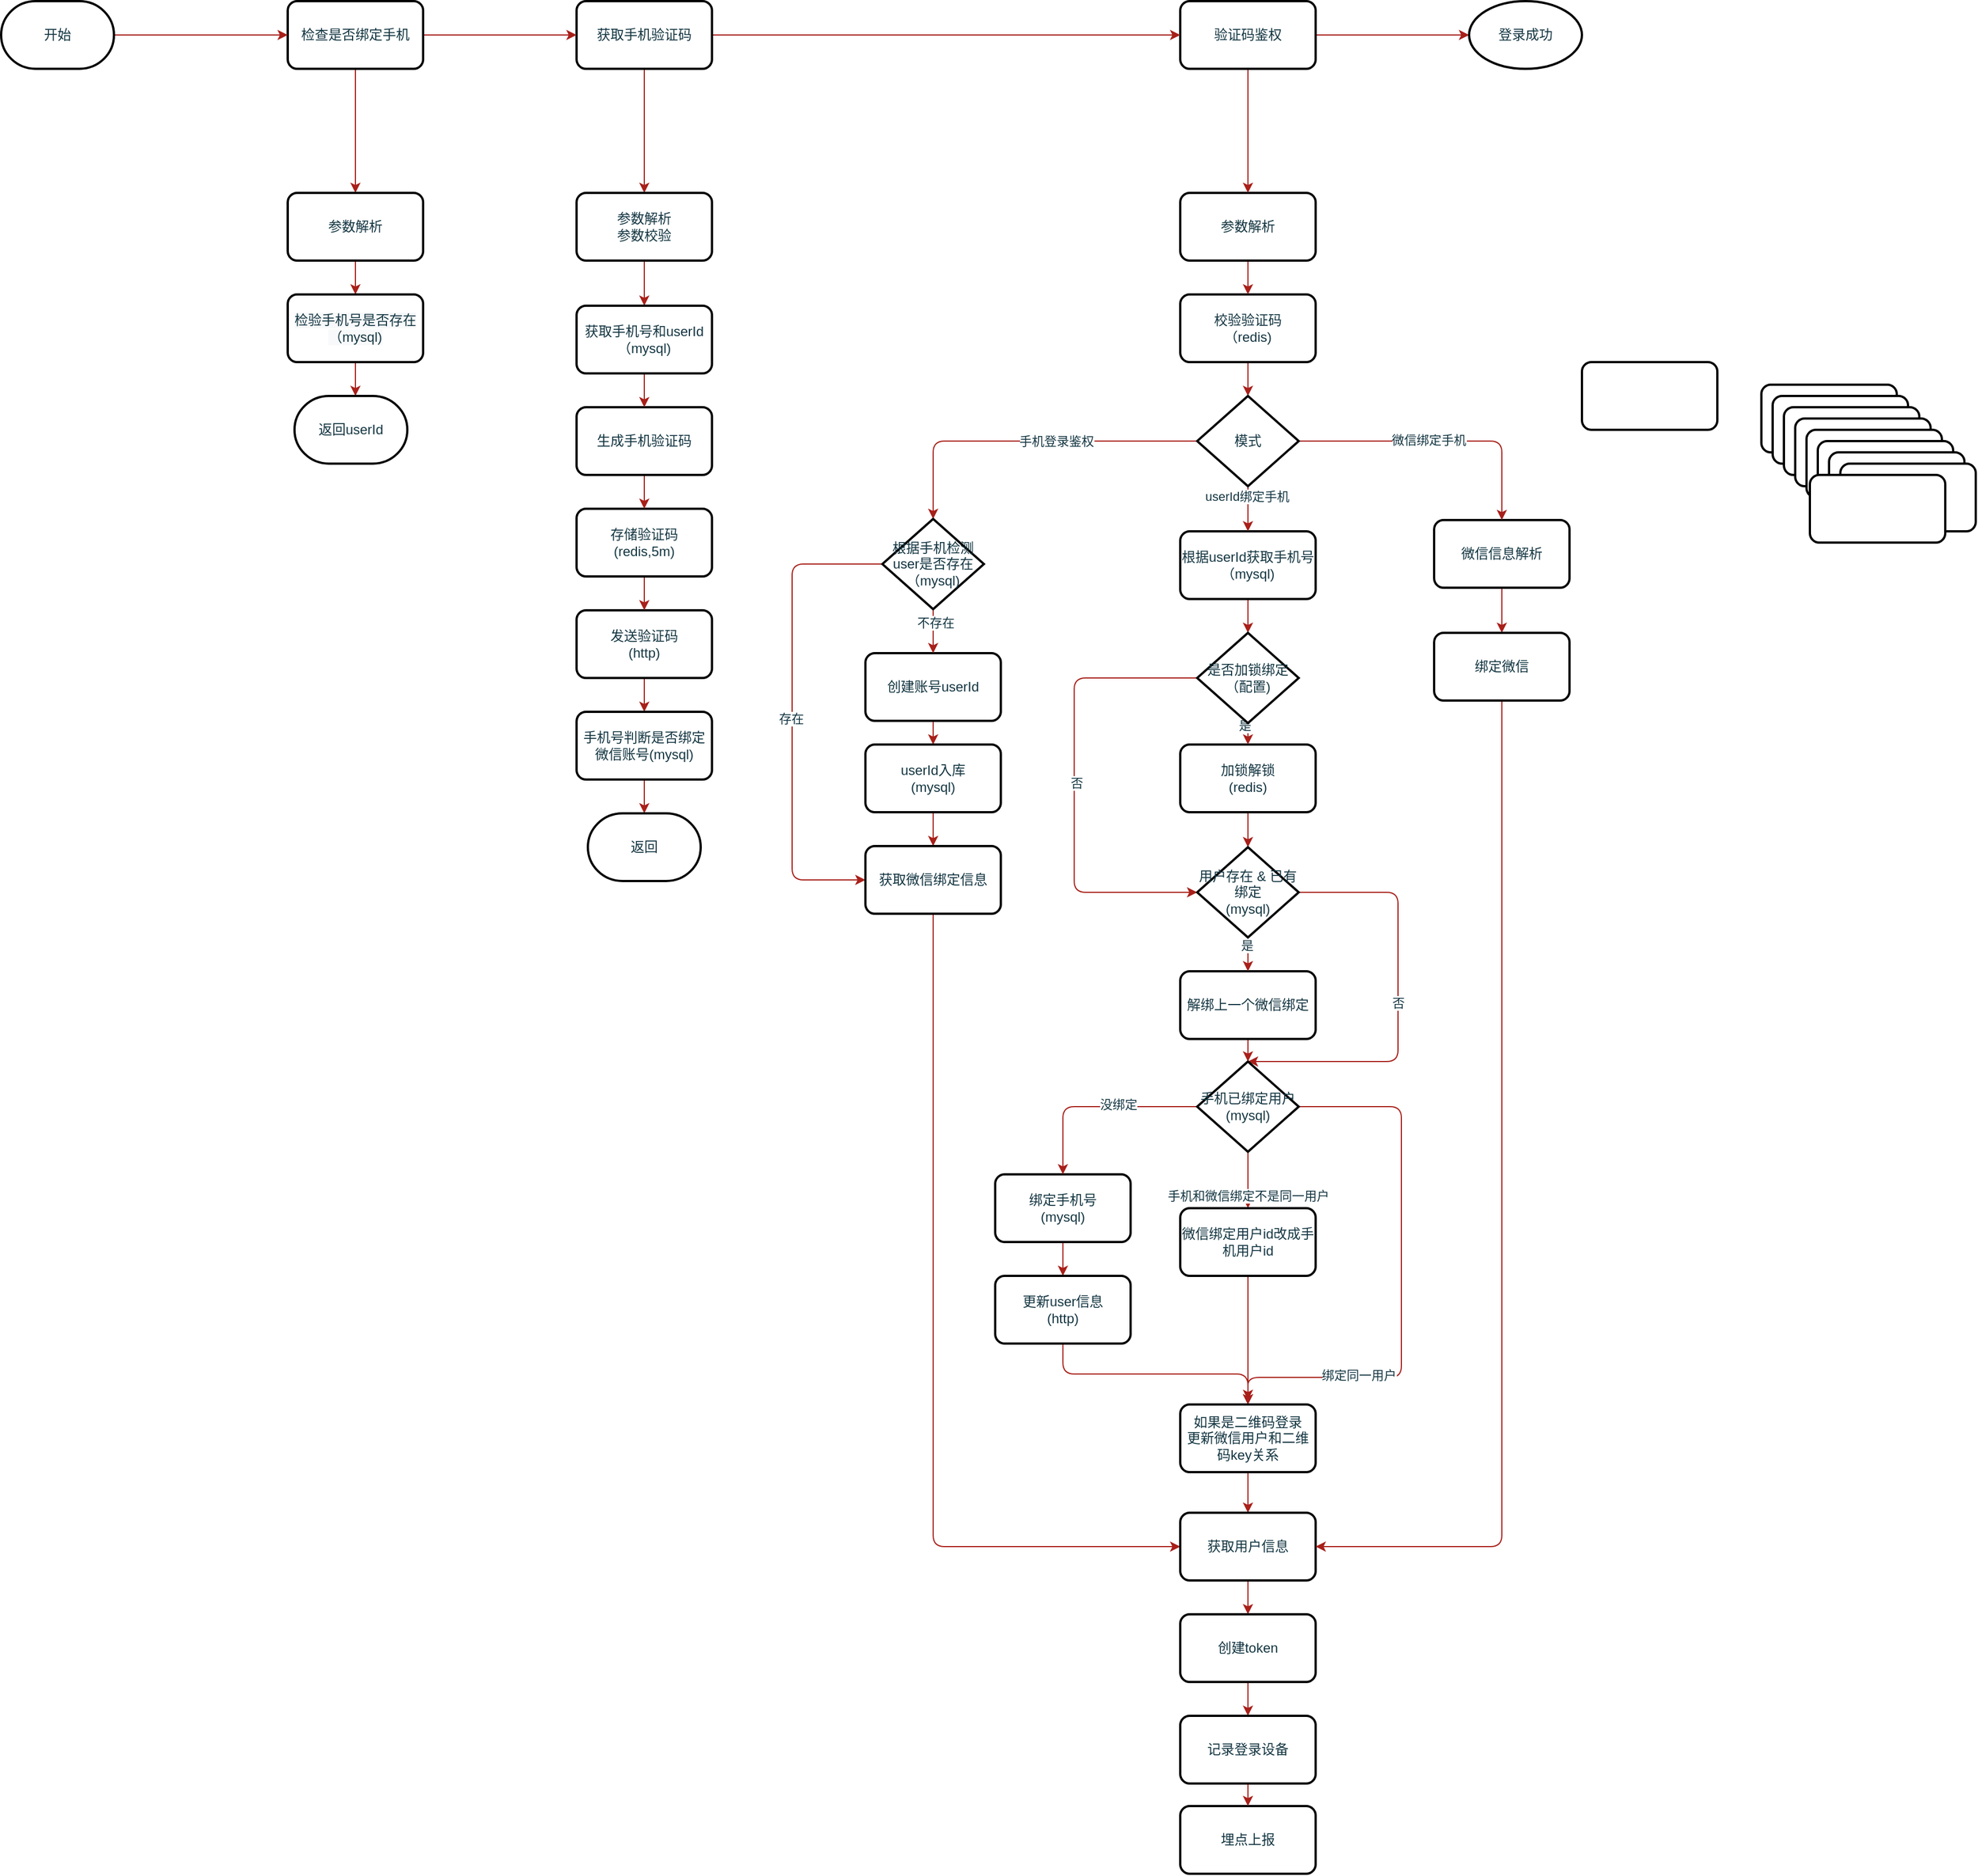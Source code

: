 <mxfile version="15.5.1" type="github">
  <diagram id="hTf-l8JFEeuLh_gnLOyl" name="第 1 页">
    <mxGraphModel dx="1026" dy="546" grid="1" gridSize="10" guides="1" tooltips="1" connect="1" arrows="1" fold="1" page="1" pageScale="1" pageWidth="827" pageHeight="1169" math="0" shadow="0">
      <root>
        <mxCell id="0" />
        <mxCell id="1" parent="0" />
        <mxCell id="yElT8xCbcD650BWO1DYu-2" value="" style="whiteSpace=wrap;html=1;rounded=1;fontColor=#143642;strokeWidth=2;fillColor=#FFFFFF;arcSize=14;sketch=0;" vertex="1" parent="1">
          <mxGeometry x="1501" y="780" width="120" height="60" as="geometry" />
        </mxCell>
        <mxCell id="yElT8xCbcD650BWO1DYu-112" value="" style="edgeStyle=orthogonalEdgeStyle;curved=0;rounded=1;sketch=0;orthogonalLoop=1;jettySize=auto;html=1;fontColor=#143642;strokeColor=#A8201A;fillColor=#FAE5C7;" edge="1" parent="1" source="yElT8xCbcD650BWO1DYu-5" target="yElT8xCbcD650BWO1DYu-111">
          <mxGeometry relative="1" as="geometry" />
        </mxCell>
        <mxCell id="yElT8xCbcD650BWO1DYu-5" value="创建账号userId" style="whiteSpace=wrap;html=1;rounded=1;fontColor=#143642;strokeWidth=2;fillColor=#FFFFFF;arcSize=14;sketch=0;" vertex="1" parent="1">
          <mxGeometry x="866" y="1038" width="120" height="60" as="geometry" />
        </mxCell>
        <mxCell id="yElT8xCbcD650BWO1DYu-72" value="" style="edgeStyle=orthogonalEdgeStyle;curved=0;rounded=1;sketch=0;orthogonalLoop=1;jettySize=auto;html=1;fontColor=#143642;strokeColor=#A8201A;fillColor=#FAE5C7;" edge="1" parent="1" source="yElT8xCbcD650BWO1DYu-6" target="yElT8xCbcD650BWO1DYu-67">
          <mxGeometry relative="1" as="geometry" />
        </mxCell>
        <mxCell id="yElT8xCbcD650BWO1DYu-6" value="加锁解锁&lt;br&gt;(redis)" style="whiteSpace=wrap;html=1;rounded=1;fontColor=#143642;strokeWidth=2;fillColor=#FFFFFF;arcSize=14;sketch=0;" vertex="1" parent="1">
          <mxGeometry x="1145" y="1119" width="120" height="60" as="geometry" />
        </mxCell>
        <mxCell id="yElT8xCbcD650BWO1DYu-133" value="" style="edgeStyle=orthogonalEdgeStyle;curved=0;rounded=1;sketch=0;orthogonalLoop=1;jettySize=auto;html=1;fontColor=#143642;strokeColor=#A8201A;fillColor=#FAE5C7;" edge="1" parent="1" source="yElT8xCbcD650BWO1DYu-7" target="yElT8xCbcD650BWO1DYu-132">
          <mxGeometry relative="1" as="geometry" />
        </mxCell>
        <mxCell id="yElT8xCbcD650BWO1DYu-7" value="&lt;span style=&quot;font-weight: normal&quot;&gt;微信信息解析&lt;/span&gt;" style="whiteSpace=wrap;html=1;rounded=1;fontColor=#143642;strokeWidth=2;fillColor=#FFFFFF;arcSize=14;sketch=0;fontStyle=1" vertex="1" parent="1">
          <mxGeometry x="1370" y="920" width="120" height="60" as="geometry" />
        </mxCell>
        <mxCell id="yElT8xCbcD650BWO1DYu-96" value="" style="edgeStyle=orthogonalEdgeStyle;curved=0;rounded=1;sketch=0;orthogonalLoop=1;jettySize=auto;html=1;fontColor=#143642;strokeColor=#A8201A;fillColor=#FAE5C7;" edge="1" parent="1" source="yElT8xCbcD650BWO1DYu-8" target="yElT8xCbcD650BWO1DYu-56">
          <mxGeometry relative="1" as="geometry" />
        </mxCell>
        <mxCell id="yElT8xCbcD650BWO1DYu-8" value="校验验证码&lt;br&gt;（redis)" style="whiteSpace=wrap;html=1;rounded=1;fontColor=#143642;strokeWidth=2;fillColor=#FFFFFF;arcSize=14;sketch=0;" vertex="1" parent="1">
          <mxGeometry x="1145" y="720" width="120" height="60" as="geometry" />
        </mxCell>
        <mxCell id="yElT8xCbcD650BWO1DYu-93" style="edgeStyle=orthogonalEdgeStyle;curved=0;rounded=1;sketch=0;orthogonalLoop=1;jettySize=auto;html=1;exitX=0.5;exitY=1;exitDx=0;exitDy=0;entryX=0.5;entryY=0;entryDx=0;entryDy=0;entryPerimeter=0;fontColor=#143642;strokeColor=#A8201A;fillColor=#FAE5C7;" edge="1" parent="1" source="yElT8xCbcD650BWO1DYu-9" target="yElT8xCbcD650BWO1DYu-65">
          <mxGeometry relative="1" as="geometry" />
        </mxCell>
        <mxCell id="yElT8xCbcD650BWO1DYu-9" value="根据userId获取手机号&lt;br&gt;（mysql)" style="whiteSpace=wrap;html=1;rounded=1;fontColor=#143642;strokeWidth=2;fillColor=#FFFFFF;arcSize=14;sketch=0;" vertex="1" parent="1">
          <mxGeometry x="1145" y="930" width="120" height="60" as="geometry" />
        </mxCell>
        <mxCell id="yElT8xCbcD650BWO1DYu-95" value="" style="edgeStyle=orthogonalEdgeStyle;curved=0;rounded=1;sketch=0;orthogonalLoop=1;jettySize=auto;html=1;fontColor=#143642;strokeColor=#A8201A;fillColor=#FAE5C7;" edge="1" parent="1" source="yElT8xCbcD650BWO1DYu-10" target="yElT8xCbcD650BWO1DYu-8">
          <mxGeometry relative="1" as="geometry" />
        </mxCell>
        <mxCell id="yElT8xCbcD650BWO1DYu-10" value="参数解析" style="whiteSpace=wrap;html=1;rounded=1;fontColor=#143642;strokeWidth=2;fillColor=#FFFFFF;arcSize=14;sketch=0;" vertex="1" parent="1">
          <mxGeometry x="1145" y="630" width="120" height="60" as="geometry" />
        </mxCell>
        <mxCell id="yElT8xCbcD650BWO1DYu-55" style="edgeStyle=orthogonalEdgeStyle;curved=0;rounded=1;sketch=0;orthogonalLoop=1;jettySize=auto;html=1;exitX=1;exitY=0.5;exitDx=0;exitDy=0;entryX=0;entryY=0.5;entryDx=0;entryDy=0;entryPerimeter=0;fontColor=#143642;strokeColor=#A8201A;fillColor=#FAE5C7;" edge="1" parent="1" source="yElT8xCbcD650BWO1DYu-11" target="yElT8xCbcD650BWO1DYu-54">
          <mxGeometry relative="1" as="geometry" />
        </mxCell>
        <mxCell id="yElT8xCbcD650BWO1DYu-94" value="" style="edgeStyle=orthogonalEdgeStyle;curved=0;rounded=1;sketch=0;orthogonalLoop=1;jettySize=auto;html=1;fontColor=#143642;strokeColor=#A8201A;fillColor=#FAE5C7;" edge="1" parent="1" source="yElT8xCbcD650BWO1DYu-11" target="yElT8xCbcD650BWO1DYu-10">
          <mxGeometry relative="1" as="geometry" />
        </mxCell>
        <mxCell id="yElT8xCbcD650BWO1DYu-11" value="验证码鉴权" style="whiteSpace=wrap;html=1;rounded=1;fontColor=#143642;strokeWidth=2;fillColor=#FFFFFF;arcSize=14;sketch=0;" vertex="1" parent="1">
          <mxGeometry x="1145" y="460" width="120" height="60" as="geometry" />
        </mxCell>
        <mxCell id="yElT8xCbcD650BWO1DYu-38" value="" style="edgeStyle=orthogonalEdgeStyle;curved=0;rounded=1;sketch=0;orthogonalLoop=1;jettySize=auto;html=1;fontColor=#143642;strokeColor=#A8201A;fillColor=#FAE5C7;" edge="1" parent="1" source="yElT8xCbcD650BWO1DYu-12" target="yElT8xCbcD650BWO1DYu-29">
          <mxGeometry relative="1" as="geometry" />
        </mxCell>
        <mxCell id="yElT8xCbcD650BWO1DYu-53" style="edgeStyle=orthogonalEdgeStyle;curved=0;rounded=1;sketch=0;orthogonalLoop=1;jettySize=auto;html=1;exitX=1;exitY=0.5;exitDx=0;exitDy=0;entryX=0;entryY=0.5;entryDx=0;entryDy=0;fontColor=#143642;strokeColor=#A8201A;fillColor=#FAE5C7;" edge="1" parent="1" source="yElT8xCbcD650BWO1DYu-12" target="yElT8xCbcD650BWO1DYu-11">
          <mxGeometry relative="1" as="geometry" />
        </mxCell>
        <mxCell id="yElT8xCbcD650BWO1DYu-12" value="获取手机验证码" style="whiteSpace=wrap;html=1;rounded=1;fontColor=#143642;strokeWidth=2;fillColor=#FFFFFF;arcSize=14;sketch=0;" vertex="1" parent="1">
          <mxGeometry x="610" y="460" width="120" height="60" as="geometry" />
        </mxCell>
        <mxCell id="yElT8xCbcD650BWO1DYu-46" value="" style="edgeStyle=orthogonalEdgeStyle;curved=0;rounded=1;sketch=0;orthogonalLoop=1;jettySize=auto;html=1;fontColor=#143642;strokeColor=#A8201A;fillColor=#FAE5C7;" edge="1" parent="1" source="yElT8xCbcD650BWO1DYu-13" target="yElT8xCbcD650BWO1DYu-26">
          <mxGeometry relative="1" as="geometry" />
        </mxCell>
        <mxCell id="yElT8xCbcD650BWO1DYu-52" style="edgeStyle=orthogonalEdgeStyle;curved=0;rounded=1;sketch=0;orthogonalLoop=1;jettySize=auto;html=1;exitX=1;exitY=0.5;exitDx=0;exitDy=0;entryX=0;entryY=0.5;entryDx=0;entryDy=0;fontColor=#143642;strokeColor=#A8201A;fillColor=#FAE5C7;" edge="1" parent="1" source="yElT8xCbcD650BWO1DYu-13" target="yElT8xCbcD650BWO1DYu-12">
          <mxGeometry relative="1" as="geometry" />
        </mxCell>
        <mxCell id="yElT8xCbcD650BWO1DYu-13" value="检查是否绑定手机" style="whiteSpace=wrap;html=1;rounded=1;fontColor=#143642;strokeWidth=2;fillColor=#FFFFFF;arcSize=14;sketch=0;" vertex="1" parent="1">
          <mxGeometry x="354" y="460" width="120" height="60" as="geometry" />
        </mxCell>
        <mxCell id="yElT8xCbcD650BWO1DYu-14" value="" style="whiteSpace=wrap;html=1;rounded=1;fontColor=#143642;strokeWidth=2;fillColor=#FFFFFF;arcSize=14;sketch=0;" vertex="1" parent="1">
          <mxGeometry x="1660" y="800" width="120" height="60" as="geometry" />
        </mxCell>
        <mxCell id="yElT8xCbcD650BWO1DYu-15" value="" style="whiteSpace=wrap;html=1;rounded=1;fontColor=#143642;strokeWidth=2;fillColor=#FFFFFF;arcSize=14;sketch=0;" vertex="1" parent="1">
          <mxGeometry x="1670" y="810" width="120" height="60" as="geometry" />
        </mxCell>
        <mxCell id="yElT8xCbcD650BWO1DYu-16" value="" style="whiteSpace=wrap;html=1;rounded=1;fontColor=#143642;strokeWidth=2;fillColor=#FFFFFF;arcSize=14;sketch=0;" vertex="1" parent="1">
          <mxGeometry x="1680" y="820" width="120" height="60" as="geometry" />
        </mxCell>
        <mxCell id="yElT8xCbcD650BWO1DYu-17" value="" style="whiteSpace=wrap;html=1;rounded=1;fontColor=#143642;strokeWidth=2;fillColor=#FFFFFF;arcSize=14;sketch=0;" vertex="1" parent="1">
          <mxGeometry x="1690" y="830" width="120" height="60" as="geometry" />
        </mxCell>
        <mxCell id="yElT8xCbcD650BWO1DYu-18" value="" style="whiteSpace=wrap;html=1;rounded=1;fontColor=#143642;strokeWidth=2;fillColor=#FFFFFF;arcSize=14;sketch=0;" vertex="1" parent="1">
          <mxGeometry x="1700" y="840" width="120" height="60" as="geometry" />
        </mxCell>
        <mxCell id="yElT8xCbcD650BWO1DYu-19" value="" style="whiteSpace=wrap;html=1;rounded=1;fontColor=#143642;strokeWidth=2;fillColor=#FFFFFF;arcSize=14;sketch=0;" vertex="1" parent="1">
          <mxGeometry x="1710" y="850" width="120" height="60" as="geometry" />
        </mxCell>
        <mxCell id="yElT8xCbcD650BWO1DYu-20" value="" style="whiteSpace=wrap;html=1;rounded=1;fontColor=#143642;strokeWidth=2;fillColor=#FFFFFF;arcSize=14;sketch=0;" vertex="1" parent="1">
          <mxGeometry x="1720" y="860" width="120" height="60" as="geometry" />
        </mxCell>
        <mxCell id="yElT8xCbcD650BWO1DYu-21" value="" style="whiteSpace=wrap;html=1;rounded=1;fontColor=#143642;strokeWidth=2;fillColor=#FFFFFF;arcSize=14;sketch=0;" vertex="1" parent="1">
          <mxGeometry x="1730" y="870" width="120" height="60" as="geometry" />
        </mxCell>
        <mxCell id="yElT8xCbcD650BWO1DYu-22" value="" style="whiteSpace=wrap;html=1;rounded=1;fontColor=#143642;strokeWidth=2;fillColor=#FFFFFF;arcSize=14;sketch=0;" vertex="1" parent="1">
          <mxGeometry x="1703" y="880" width="120" height="60" as="geometry" />
        </mxCell>
        <mxCell id="yElT8xCbcD650BWO1DYu-25" value="" style="edgeStyle=orthogonalEdgeStyle;curved=0;rounded=1;sketch=0;orthogonalLoop=1;jettySize=auto;html=1;fontColor=#143642;strokeColor=#A8201A;fillColor=#FAE5C7;entryX=0;entryY=0.5;entryDx=0;entryDy=0;" edge="1" parent="1" source="yElT8xCbcD650BWO1DYu-23" target="yElT8xCbcD650BWO1DYu-13">
          <mxGeometry relative="1" as="geometry">
            <mxPoint x="270" y="490" as="targetPoint" />
          </mxGeometry>
        </mxCell>
        <mxCell id="yElT8xCbcD650BWO1DYu-23" value="开始" style="strokeWidth=2;html=1;shape=mxgraph.flowchart.terminator;whiteSpace=wrap;rounded=0;labelBackgroundColor=none;sketch=0;fontColor=#143642;fillColor=#FFFFFF;" vertex="1" parent="1">
          <mxGeometry x="100" y="460" width="100" height="60" as="geometry" />
        </mxCell>
        <mxCell id="yElT8xCbcD650BWO1DYu-49" value="" style="edgeStyle=orthogonalEdgeStyle;curved=0;rounded=1;sketch=0;orthogonalLoop=1;jettySize=auto;html=1;fontColor=#143642;strokeColor=#A8201A;fillColor=#FAE5C7;entryX=0.5;entryY=0;entryDx=0;entryDy=0;" edge="1" parent="1" source="yElT8xCbcD650BWO1DYu-26" target="yElT8xCbcD650BWO1DYu-28">
          <mxGeometry relative="1" as="geometry" />
        </mxCell>
        <mxCell id="yElT8xCbcD650BWO1DYu-26" value="参数解析" style="whiteSpace=wrap;html=1;rounded=1;fontColor=#143642;strokeWidth=2;fillColor=#FFFFFF;arcSize=14;sketch=0;" vertex="1" parent="1">
          <mxGeometry x="354" y="630" width="120" height="60" as="geometry" />
        </mxCell>
        <mxCell id="yElT8xCbcD650BWO1DYu-50" value="" style="edgeStyle=orthogonalEdgeStyle;curved=0;rounded=1;sketch=0;orthogonalLoop=1;jettySize=auto;html=1;fontColor=#143642;strokeColor=#A8201A;fillColor=#FAE5C7;" edge="1" parent="1" source="yElT8xCbcD650BWO1DYu-28">
          <mxGeometry relative="1" as="geometry">
            <mxPoint x="414" y="810" as="targetPoint" />
          </mxGeometry>
        </mxCell>
        <mxCell id="yElT8xCbcD650BWO1DYu-28" value="&lt;span style=&quot;color: rgb(20 , 54 , 66) ; font-family: &amp;#34;helvetica&amp;#34; ; font-size: 12px ; font-style: normal ; font-weight: 400 ; letter-spacing: normal ; text-align: center ; text-indent: 0px ; text-transform: none ; word-spacing: 0px ; background-color: rgb(248 , 249 , 250) ; display: inline ; float: none&quot;&gt;检验手机号是否存在&lt;/span&gt;&lt;br style=&quot;color: rgb(20 , 54 , 66) ; font-family: &amp;#34;helvetica&amp;#34; ; font-size: 12px ; font-style: normal ; font-weight: 400 ; letter-spacing: normal ; text-align: center ; text-indent: 0px ; text-transform: none ; word-spacing: 0px ; background-color: rgb(248 , 249 , 250)&quot;&gt;&lt;span style=&quot;color: rgb(20 , 54 , 66) ; font-family: &amp;#34;helvetica&amp;#34; ; font-size: 12px ; font-style: normal ; font-weight: 400 ; letter-spacing: normal ; text-align: center ; text-indent: 0px ; text-transform: none ; word-spacing: 0px ; background-color: rgb(248 , 249 , 250) ; display: inline ; float: none&quot;&gt;（mysql)&lt;/span&gt;" style="whiteSpace=wrap;html=1;rounded=1;fontColor=#143642;strokeWidth=2;fillColor=#FFFFFF;arcSize=14;sketch=0;" vertex="1" parent="1">
          <mxGeometry x="354" y="720" width="120" height="60" as="geometry" />
        </mxCell>
        <mxCell id="yElT8xCbcD650BWO1DYu-39" value="" style="edgeStyle=orthogonalEdgeStyle;curved=0;rounded=1;sketch=0;orthogonalLoop=1;jettySize=auto;html=1;fontColor=#143642;strokeColor=#A8201A;fillColor=#FAE5C7;" edge="1" parent="1" source="yElT8xCbcD650BWO1DYu-29" target="yElT8xCbcD650BWO1DYu-35">
          <mxGeometry relative="1" as="geometry" />
        </mxCell>
        <mxCell id="yElT8xCbcD650BWO1DYu-29" value="参数解析&lt;br&gt;参数校验" style="whiteSpace=wrap;html=1;rounded=1;fontColor=#143642;strokeWidth=2;fillColor=#FFFFFF;arcSize=14;sketch=0;" vertex="1" parent="1">
          <mxGeometry x="610" y="630" width="120" height="60" as="geometry" />
        </mxCell>
        <mxCell id="yElT8xCbcD650BWO1DYu-44" value="" style="edgeStyle=orthogonalEdgeStyle;curved=0;rounded=1;sketch=0;orthogonalLoop=1;jettySize=auto;html=1;fontColor=#143642;strokeColor=#A8201A;fillColor=#FAE5C7;" edge="1" parent="1" source="yElT8xCbcD650BWO1DYu-32" target="yElT8xCbcD650BWO1DYu-36">
          <mxGeometry relative="1" as="geometry" />
        </mxCell>
        <mxCell id="yElT8xCbcD650BWO1DYu-32" value="发送验证码&lt;br&gt;(http)" style="whiteSpace=wrap;html=1;rounded=1;fontColor=#143642;strokeWidth=2;fillColor=#FFFFFF;arcSize=14;sketch=0;" vertex="1" parent="1">
          <mxGeometry x="610" y="1000" width="120" height="60" as="geometry" />
        </mxCell>
        <mxCell id="yElT8xCbcD650BWO1DYu-43" value="" style="edgeStyle=orthogonalEdgeStyle;curved=0;rounded=1;sketch=0;orthogonalLoop=1;jettySize=auto;html=1;fontColor=#143642;strokeColor=#A8201A;fillColor=#FAE5C7;" edge="1" parent="1" source="yElT8xCbcD650BWO1DYu-33" target="yElT8xCbcD650BWO1DYu-32">
          <mxGeometry relative="1" as="geometry" />
        </mxCell>
        <mxCell id="yElT8xCbcD650BWO1DYu-33" value="存储验证码&lt;br&gt;(redis,5m)" style="whiteSpace=wrap;html=1;rounded=1;fontColor=#143642;strokeWidth=2;fillColor=#FFFFFF;arcSize=14;sketch=0;" vertex="1" parent="1">
          <mxGeometry x="610" y="910" width="120" height="60" as="geometry" />
        </mxCell>
        <mxCell id="yElT8xCbcD650BWO1DYu-42" value="" style="edgeStyle=orthogonalEdgeStyle;curved=0;rounded=1;sketch=0;orthogonalLoop=1;jettySize=auto;html=1;fontColor=#143642;strokeColor=#A8201A;fillColor=#FAE5C7;" edge="1" parent="1" source="yElT8xCbcD650BWO1DYu-34" target="yElT8xCbcD650BWO1DYu-33">
          <mxGeometry relative="1" as="geometry" />
        </mxCell>
        <mxCell id="yElT8xCbcD650BWO1DYu-34" value="生成手机验证码" style="whiteSpace=wrap;html=1;rounded=1;fontColor=#143642;strokeWidth=2;fillColor=#FFFFFF;arcSize=14;sketch=0;" vertex="1" parent="1">
          <mxGeometry x="610" y="820" width="120" height="60" as="geometry" />
        </mxCell>
        <mxCell id="yElT8xCbcD650BWO1DYu-40" value="" style="edgeStyle=orthogonalEdgeStyle;curved=0;rounded=1;sketch=0;orthogonalLoop=1;jettySize=auto;html=1;fontColor=#143642;strokeColor=#A8201A;fillColor=#FAE5C7;" edge="1" parent="1" source="yElT8xCbcD650BWO1DYu-35" target="yElT8xCbcD650BWO1DYu-34">
          <mxGeometry relative="1" as="geometry" />
        </mxCell>
        <mxCell id="yElT8xCbcD650BWO1DYu-35" value="获取手机号和userId&lt;br&gt;（mysql)" style="whiteSpace=wrap;html=1;rounded=1;fontColor=#143642;strokeWidth=2;fillColor=#FFFFFF;arcSize=14;sketch=0;" vertex="1" parent="1">
          <mxGeometry x="610" y="730" width="120" height="60" as="geometry" />
        </mxCell>
        <mxCell id="yElT8xCbcD650BWO1DYu-45" value="" style="edgeStyle=orthogonalEdgeStyle;curved=0;rounded=1;sketch=0;orthogonalLoop=1;jettySize=auto;html=1;fontColor=#143642;strokeColor=#A8201A;fillColor=#FAE5C7;" edge="1" parent="1" source="yElT8xCbcD650BWO1DYu-36" target="yElT8xCbcD650BWO1DYu-37">
          <mxGeometry relative="1" as="geometry" />
        </mxCell>
        <mxCell id="yElT8xCbcD650BWO1DYu-36" value="手机号判断是否绑定微信账号(mysql)" style="whiteSpace=wrap;html=1;rounded=1;fontColor=#143642;strokeWidth=2;fillColor=#FFFFFF;arcSize=14;sketch=0;" vertex="1" parent="1">
          <mxGeometry x="610" y="1090" width="120" height="60" as="geometry" />
        </mxCell>
        <mxCell id="yElT8xCbcD650BWO1DYu-37" value="返回" style="strokeWidth=2;html=1;shape=mxgraph.flowchart.terminator;whiteSpace=wrap;rounded=0;labelBackgroundColor=none;sketch=0;fontColor=#143642;fillColor=#FFFFFF;" vertex="1" parent="1">
          <mxGeometry x="620" y="1180" width="100" height="60" as="geometry" />
        </mxCell>
        <mxCell id="yElT8xCbcD650BWO1DYu-51" value="返回userId" style="strokeWidth=2;html=1;shape=mxgraph.flowchart.terminator;whiteSpace=wrap;rounded=0;labelBackgroundColor=none;sketch=0;fontColor=#143642;fillColor=#FFFFFF;" vertex="1" parent="1">
          <mxGeometry x="360" y="810" width="100" height="60" as="geometry" />
        </mxCell>
        <mxCell id="yElT8xCbcD650BWO1DYu-54" value="登录成功" style="strokeWidth=2;html=1;shape=mxgraph.flowchart.start_1;whiteSpace=wrap;rounded=0;labelBackgroundColor=none;sketch=0;fontColor=#143642;fillColor=#FFFFFF;" vertex="1" parent="1">
          <mxGeometry x="1401" y="460" width="100" height="60" as="geometry" />
        </mxCell>
        <mxCell id="yElT8xCbcD650BWO1DYu-61" style="edgeStyle=orthogonalEdgeStyle;curved=0;rounded=1;sketch=0;orthogonalLoop=1;jettySize=auto;html=1;exitX=1;exitY=0.5;exitDx=0;exitDy=0;exitPerimeter=0;fontColor=#143642;strokeColor=#A8201A;fillColor=#FAE5C7;" edge="1" parent="1" source="yElT8xCbcD650BWO1DYu-56" target="yElT8xCbcD650BWO1DYu-7">
          <mxGeometry relative="1" as="geometry" />
        </mxCell>
        <mxCell id="yElT8xCbcD650BWO1DYu-62" value="微信绑定手机" style="edgeLabel;html=1;align=center;verticalAlign=middle;resizable=0;points=[];fontColor=#143642;" vertex="1" connectable="0" parent="yElT8xCbcD650BWO1DYu-61">
          <mxGeometry x="-0.086" y="1" relative="1" as="geometry">
            <mxPoint as="offset" />
          </mxGeometry>
        </mxCell>
        <mxCell id="yElT8xCbcD650BWO1DYu-118" value="" style="edgeStyle=orthogonalEdgeStyle;curved=0;rounded=1;sketch=0;orthogonalLoop=1;jettySize=auto;html=1;fontColor=#143642;strokeColor=#A8201A;fillColor=#FAE5C7;" edge="1" parent="1" source="yElT8xCbcD650BWO1DYu-56" target="yElT8xCbcD650BWO1DYu-9">
          <mxGeometry relative="1" as="geometry" />
        </mxCell>
        <mxCell id="yElT8xCbcD650BWO1DYu-119" value="userId绑定手机" style="edgeLabel;html=1;align=center;verticalAlign=middle;resizable=0;points=[];fontColor=#143642;" vertex="1" connectable="0" parent="yElT8xCbcD650BWO1DYu-118">
          <mxGeometry x="-0.556" y="-1" relative="1" as="geometry">
            <mxPoint as="offset" />
          </mxGeometry>
        </mxCell>
        <mxCell id="yElT8xCbcD650BWO1DYu-120" style="edgeStyle=orthogonalEdgeStyle;curved=0;rounded=1;sketch=0;orthogonalLoop=1;jettySize=auto;html=1;exitX=0;exitY=0.5;exitDx=0;exitDy=0;exitPerimeter=0;fontColor=#143642;strokeColor=#A8201A;fillColor=#FAE5C7;" edge="1" parent="1" source="yElT8xCbcD650BWO1DYu-56" target="yElT8xCbcD650BWO1DYu-105">
          <mxGeometry relative="1" as="geometry" />
        </mxCell>
        <mxCell id="yElT8xCbcD650BWO1DYu-121" value="手机登录鉴权" style="edgeLabel;html=1;align=center;verticalAlign=middle;resizable=0;points=[];fontColor=#143642;" vertex="1" connectable="0" parent="yElT8xCbcD650BWO1DYu-120">
          <mxGeometry x="-0.175" relative="1" as="geometry">
            <mxPoint as="offset" />
          </mxGeometry>
        </mxCell>
        <mxCell id="yElT8xCbcD650BWO1DYu-56" value="模式" style="strokeWidth=2;html=1;shape=mxgraph.flowchart.decision;whiteSpace=wrap;rounded=0;labelBackgroundColor=none;sketch=0;fontColor=#143642;fillColor=#FFFFFF;" vertex="1" parent="1">
          <mxGeometry x="1160" y="810" width="90" height="80" as="geometry" />
        </mxCell>
        <mxCell id="yElT8xCbcD650BWO1DYu-68" style="edgeStyle=orthogonalEdgeStyle;curved=0;rounded=1;sketch=0;orthogonalLoop=1;jettySize=auto;html=1;exitX=0.5;exitY=1;exitDx=0;exitDy=0;exitPerimeter=0;entryX=0.5;entryY=0;entryDx=0;entryDy=0;fontColor=#143642;strokeColor=#A8201A;fillColor=#FAE5C7;" edge="1" parent="1" source="yElT8xCbcD650BWO1DYu-65" target="yElT8xCbcD650BWO1DYu-6">
          <mxGeometry relative="1" as="geometry" />
        </mxCell>
        <mxCell id="yElT8xCbcD650BWO1DYu-70" value="是" style="edgeLabel;html=1;align=center;verticalAlign=middle;resizable=0;points=[];fontColor=#143642;" vertex="1" connectable="0" parent="yElT8xCbcD650BWO1DYu-68">
          <mxGeometry x="-0.789" y="-3" relative="1" as="geometry">
            <mxPoint as="offset" />
          </mxGeometry>
        </mxCell>
        <mxCell id="yElT8xCbcD650BWO1DYu-69" style="edgeStyle=orthogonalEdgeStyle;curved=0;rounded=1;sketch=0;orthogonalLoop=1;jettySize=auto;html=1;exitX=0;exitY=0.5;exitDx=0;exitDy=0;exitPerimeter=0;entryX=0;entryY=0.5;entryDx=0;entryDy=0;entryPerimeter=0;fontColor=#143642;strokeColor=#A8201A;fillColor=#FAE5C7;" edge="1" parent="1" source="yElT8xCbcD650BWO1DYu-65" target="yElT8xCbcD650BWO1DYu-67">
          <mxGeometry relative="1" as="geometry">
            <Array as="points">
              <mxPoint x="1051" y="1060" />
              <mxPoint x="1051" y="1250" />
            </Array>
          </mxGeometry>
        </mxCell>
        <mxCell id="yElT8xCbcD650BWO1DYu-71" value="否" style="edgeLabel;html=1;align=center;verticalAlign=middle;resizable=0;points=[];fontColor=#143642;" vertex="1" connectable="0" parent="yElT8xCbcD650BWO1DYu-69">
          <mxGeometry x="-0.012" y="2" relative="1" as="geometry">
            <mxPoint as="offset" />
          </mxGeometry>
        </mxCell>
        <mxCell id="yElT8xCbcD650BWO1DYu-65" value="是否加锁绑定&lt;br&gt;（配置)" style="strokeWidth=2;html=1;shape=mxgraph.flowchart.decision;whiteSpace=wrap;rounded=0;labelBackgroundColor=none;sketch=0;fontColor=#143642;fillColor=#FFFFFF;" vertex="1" parent="1">
          <mxGeometry x="1160" y="1020" width="90" height="80" as="geometry" />
        </mxCell>
        <mxCell id="yElT8xCbcD650BWO1DYu-83" style="edgeStyle=orthogonalEdgeStyle;curved=0;rounded=1;sketch=0;orthogonalLoop=1;jettySize=auto;html=1;exitX=0.5;exitY=1;exitDx=0;exitDy=0;entryX=0.5;entryY=0;entryDx=0;entryDy=0;entryPerimeter=0;fontColor=#143642;strokeColor=#A8201A;fillColor=#FAE5C7;" edge="1" parent="1" source="yElT8xCbcD650BWO1DYu-66" target="yElT8xCbcD650BWO1DYu-79">
          <mxGeometry relative="1" as="geometry" />
        </mxCell>
        <mxCell id="yElT8xCbcD650BWO1DYu-66" value="解绑上一个微信绑定" style="whiteSpace=wrap;html=1;rounded=1;fontColor=#143642;strokeWidth=2;fillColor=#FFFFFF;arcSize=14;sketch=0;" vertex="1" parent="1">
          <mxGeometry x="1145" y="1320" width="120" height="60" as="geometry" />
        </mxCell>
        <mxCell id="yElT8xCbcD650BWO1DYu-73" value="" style="edgeStyle=orthogonalEdgeStyle;curved=0;rounded=1;sketch=0;orthogonalLoop=1;jettySize=auto;html=1;fontColor=#143642;strokeColor=#A8201A;fillColor=#FAE5C7;" edge="1" parent="1" source="yElT8xCbcD650BWO1DYu-67" target="yElT8xCbcD650BWO1DYu-66">
          <mxGeometry relative="1" as="geometry" />
        </mxCell>
        <mxCell id="yElT8xCbcD650BWO1DYu-74" value="是" style="edgeLabel;html=1;align=center;verticalAlign=middle;resizable=0;points=[];fontColor=#143642;" vertex="1" connectable="0" parent="yElT8xCbcD650BWO1DYu-73">
          <mxGeometry x="-0.72" y="-1" relative="1" as="geometry">
            <mxPoint as="offset" />
          </mxGeometry>
        </mxCell>
        <mxCell id="yElT8xCbcD650BWO1DYu-82" value="否" style="edgeStyle=orthogonalEdgeStyle;curved=0;rounded=1;sketch=0;orthogonalLoop=1;jettySize=auto;html=1;exitX=1;exitY=0.5;exitDx=0;exitDy=0;exitPerimeter=0;entryX=0.5;entryY=0;entryDx=0;entryDy=0;entryPerimeter=0;fontColor=#143642;strokeColor=#A8201A;fillColor=#FAE5C7;" edge="1" parent="1" source="yElT8xCbcD650BWO1DYu-67" target="yElT8xCbcD650BWO1DYu-79">
          <mxGeometry relative="1" as="geometry">
            <Array as="points">
              <mxPoint x="1338" y="1250" />
              <mxPoint x="1338" y="1400" />
            </Array>
          </mxGeometry>
        </mxCell>
        <mxCell id="yElT8xCbcD650BWO1DYu-67" value="用户存在 &amp;amp; 已有绑定&lt;br&gt;(mysql)" style="strokeWidth=2;html=1;shape=mxgraph.flowchart.decision;whiteSpace=wrap;rounded=0;labelBackgroundColor=none;sketch=0;fontColor=#143642;fillColor=#FFFFFF;" vertex="1" parent="1">
          <mxGeometry x="1160" y="1210" width="90" height="80" as="geometry" />
        </mxCell>
        <mxCell id="yElT8xCbcD650BWO1DYu-98" style="edgeStyle=orthogonalEdgeStyle;curved=0;rounded=1;sketch=0;orthogonalLoop=1;jettySize=auto;html=1;exitX=0.5;exitY=1;exitDx=0;exitDy=0;fontColor=#143642;strokeColor=#A8201A;fillColor=#FAE5C7;" edge="1" parent="1" source="yElT8xCbcD650BWO1DYu-78" target="yElT8xCbcD650BWO1DYu-97">
          <mxGeometry relative="1" as="geometry" />
        </mxCell>
        <mxCell id="yElT8xCbcD650BWO1DYu-78" value="绑定手机号&lt;br&gt;(mysql)" style="whiteSpace=wrap;html=1;rounded=1;fontColor=#143642;strokeWidth=2;fillColor=#FFFFFF;arcSize=14;sketch=0;" vertex="1" parent="1">
          <mxGeometry x="981" y="1500" width="120" height="60" as="geometry" />
        </mxCell>
        <mxCell id="yElT8xCbcD650BWO1DYu-84" style="edgeStyle=orthogonalEdgeStyle;curved=0;rounded=1;sketch=0;orthogonalLoop=1;jettySize=auto;html=1;exitX=0.5;exitY=1;exitDx=0;exitDy=0;exitPerimeter=0;fontColor=#143642;strokeColor=#A8201A;fillColor=#FAE5C7;" edge="1" parent="1" source="yElT8xCbcD650BWO1DYu-79" target="yElT8xCbcD650BWO1DYu-80">
          <mxGeometry relative="1" as="geometry" />
        </mxCell>
        <mxCell id="yElT8xCbcD650BWO1DYu-87" value="手机和微信绑定不是同一用户" style="edgeLabel;html=1;align=center;verticalAlign=middle;resizable=0;points=[];fontColor=#143642;" vertex="1" connectable="0" parent="yElT8xCbcD650BWO1DYu-84">
          <mxGeometry x="0.533" relative="1" as="geometry">
            <mxPoint as="offset" />
          </mxGeometry>
        </mxCell>
        <mxCell id="yElT8xCbcD650BWO1DYu-85" style="edgeStyle=orthogonalEdgeStyle;curved=0;rounded=1;sketch=0;orthogonalLoop=1;jettySize=auto;html=1;exitX=1;exitY=0.5;exitDx=0;exitDy=0;exitPerimeter=0;fontColor=#143642;strokeColor=#A8201A;fillColor=#FAE5C7;" edge="1" parent="1" source="yElT8xCbcD650BWO1DYu-79">
          <mxGeometry relative="1" as="geometry">
            <mxPoint x="1205" y="1700" as="targetPoint" />
            <Array as="points">
              <mxPoint x="1341" y="1440" />
              <mxPoint x="1341" y="1680" />
              <mxPoint x="1205" y="1680" />
            </Array>
          </mxGeometry>
        </mxCell>
        <mxCell id="yElT8xCbcD650BWO1DYu-86" value="绑定同一用户" style="edgeLabel;html=1;align=center;verticalAlign=middle;resizable=0;points=[];fontColor=#143642;" vertex="1" connectable="0" parent="yElT8xCbcD650BWO1DYu-85">
          <mxGeometry x="0.517" y="-2" relative="1" as="geometry">
            <mxPoint as="offset" />
          </mxGeometry>
        </mxCell>
        <mxCell id="yElT8xCbcD650BWO1DYu-88" style="edgeStyle=orthogonalEdgeStyle;curved=0;rounded=1;sketch=0;orthogonalLoop=1;jettySize=auto;html=1;exitX=0;exitY=0.5;exitDx=0;exitDy=0;exitPerimeter=0;fontColor=#143642;strokeColor=#A8201A;fillColor=#FAE5C7;" edge="1" parent="1" source="yElT8xCbcD650BWO1DYu-79" target="yElT8xCbcD650BWO1DYu-78">
          <mxGeometry relative="1" as="geometry" />
        </mxCell>
        <mxCell id="yElT8xCbcD650BWO1DYu-89" value="没绑定" style="edgeLabel;html=1;align=center;verticalAlign=middle;resizable=0;points=[];fontColor=#143642;" vertex="1" connectable="0" parent="yElT8xCbcD650BWO1DYu-88">
          <mxGeometry x="-0.218" y="-2" relative="1" as="geometry">
            <mxPoint as="offset" />
          </mxGeometry>
        </mxCell>
        <mxCell id="yElT8xCbcD650BWO1DYu-79" value="手机已绑定用户&lt;br&gt;(mysql)" style="strokeWidth=2;html=1;shape=mxgraph.flowchart.decision;whiteSpace=wrap;rounded=0;labelBackgroundColor=none;sketch=0;fontColor=#143642;fillColor=#FFFFFF;" vertex="1" parent="1">
          <mxGeometry x="1160" y="1400" width="90" height="80" as="geometry" />
        </mxCell>
        <mxCell id="yElT8xCbcD650BWO1DYu-100" style="edgeStyle=orthogonalEdgeStyle;curved=0;rounded=1;sketch=0;orthogonalLoop=1;jettySize=auto;html=1;exitX=0.5;exitY=1;exitDx=0;exitDy=0;fontColor=#143642;strokeColor=#A8201A;fillColor=#FAE5C7;" edge="1" parent="1" source="yElT8xCbcD650BWO1DYu-80" target="yElT8xCbcD650BWO1DYu-99">
          <mxGeometry relative="1" as="geometry" />
        </mxCell>
        <mxCell id="yElT8xCbcD650BWO1DYu-80" value="微信绑定用户id改成手机用户id" style="whiteSpace=wrap;html=1;rounded=1;fontColor=#143642;strokeWidth=2;fillColor=#FFFFFF;arcSize=14;sketch=0;" vertex="1" parent="1">
          <mxGeometry x="1145" y="1530" width="120" height="60" as="geometry" />
        </mxCell>
        <mxCell id="yElT8xCbcD650BWO1DYu-101" style="edgeStyle=orthogonalEdgeStyle;curved=0;rounded=1;sketch=0;orthogonalLoop=1;jettySize=auto;html=1;exitX=0.5;exitY=1;exitDx=0;exitDy=0;fontColor=#143642;strokeColor=#A8201A;fillColor=#FAE5C7;" edge="1" parent="1" source="yElT8xCbcD650BWO1DYu-97" target="yElT8xCbcD650BWO1DYu-99">
          <mxGeometry relative="1" as="geometry" />
        </mxCell>
        <mxCell id="yElT8xCbcD650BWO1DYu-97" value="更新user信息&lt;br&gt;(http)" style="whiteSpace=wrap;html=1;rounded=1;fontColor=#143642;strokeWidth=2;fillColor=#FFFFFF;arcSize=14;sketch=0;" vertex="1" parent="1">
          <mxGeometry x="981" y="1590" width="120" height="60" as="geometry" />
        </mxCell>
        <mxCell id="yElT8xCbcD650BWO1DYu-104" style="edgeStyle=orthogonalEdgeStyle;curved=0;rounded=1;sketch=0;orthogonalLoop=1;jettySize=auto;html=1;entryX=0.5;entryY=0;entryDx=0;entryDy=0;entryPerimeter=0;fontColor=#143642;strokeColor=#A8201A;fillColor=#FAE5C7;" edge="1" parent="1" source="yElT8xCbcD650BWO1DYu-99">
          <mxGeometry relative="1" as="geometry">
            <mxPoint x="1205" y="1800" as="targetPoint" />
          </mxGeometry>
        </mxCell>
        <mxCell id="yElT8xCbcD650BWO1DYu-99" value="如果是二维码登录&lt;br&gt;更新微信用户和二维码key关系" style="whiteSpace=wrap;html=1;rounded=1;fontColor=#143642;strokeWidth=2;fillColor=#FFFFFF;arcSize=14;sketch=0;" vertex="1" parent="1">
          <mxGeometry x="1145" y="1704" width="120" height="60" as="geometry" />
        </mxCell>
        <mxCell id="yElT8xCbcD650BWO1DYu-107" style="edgeStyle=orthogonalEdgeStyle;curved=0;rounded=1;sketch=0;orthogonalLoop=1;jettySize=auto;html=1;exitX=0;exitY=0.5;exitDx=0;exitDy=0;exitPerimeter=0;fontColor=#143642;strokeColor=#A8201A;fillColor=#FAE5C7;entryX=0;entryY=0.5;entryDx=0;entryDy=0;" edge="1" parent="1" source="yElT8xCbcD650BWO1DYu-105" target="yElT8xCbcD650BWO1DYu-113">
          <mxGeometry relative="1" as="geometry">
            <mxPoint x="821" y="1179" as="targetPoint" />
            <Array as="points">
              <mxPoint x="801" y="959" />
              <mxPoint x="801" y="1239" />
            </Array>
          </mxGeometry>
        </mxCell>
        <mxCell id="yElT8xCbcD650BWO1DYu-109" value="存在" style="edgeLabel;html=1;align=center;verticalAlign=middle;resizable=0;points=[];fontColor=#143642;" vertex="1" connectable="0" parent="yElT8xCbcD650BWO1DYu-107">
          <mxGeometry x="0.022" y="-1" relative="1" as="geometry">
            <mxPoint as="offset" />
          </mxGeometry>
        </mxCell>
        <mxCell id="yElT8xCbcD650BWO1DYu-114" value="" style="edgeStyle=orthogonalEdgeStyle;curved=0;rounded=1;sketch=0;orthogonalLoop=1;jettySize=auto;html=1;fontColor=#143642;strokeColor=#A8201A;fillColor=#FAE5C7;" edge="1" parent="1" source="yElT8xCbcD650BWO1DYu-105" target="yElT8xCbcD650BWO1DYu-5">
          <mxGeometry relative="1" as="geometry" />
        </mxCell>
        <mxCell id="yElT8xCbcD650BWO1DYu-115" value="不存在" style="edgeLabel;html=1;align=center;verticalAlign=middle;resizable=0;points=[];fontColor=#143642;" vertex="1" connectable="0" parent="yElT8xCbcD650BWO1DYu-114">
          <mxGeometry x="-0.415" y="2" relative="1" as="geometry">
            <mxPoint as="offset" />
          </mxGeometry>
        </mxCell>
        <mxCell id="yElT8xCbcD650BWO1DYu-105" value="根据手机检测user是否存在（mysql)" style="strokeWidth=2;html=1;shape=mxgraph.flowchart.decision;whiteSpace=wrap;rounded=0;labelBackgroundColor=none;sketch=0;fontColor=#143642;fillColor=#FFFFFF;" vertex="1" parent="1">
          <mxGeometry x="881" y="919" width="90" height="80" as="geometry" />
        </mxCell>
        <mxCell id="yElT8xCbcD650BWO1DYu-116" style="edgeStyle=orthogonalEdgeStyle;curved=0;rounded=1;sketch=0;orthogonalLoop=1;jettySize=auto;html=1;exitX=0.5;exitY=1;exitDx=0;exitDy=0;fontColor=#143642;strokeColor=#A8201A;fillColor=#FAE5C7;" edge="1" parent="1" source="yElT8xCbcD650BWO1DYu-111" target="yElT8xCbcD650BWO1DYu-113">
          <mxGeometry relative="1" as="geometry" />
        </mxCell>
        <mxCell id="yElT8xCbcD650BWO1DYu-111" value="userId入库&lt;br&gt;(mysql)" style="whiteSpace=wrap;html=1;rounded=1;fontColor=#143642;strokeWidth=2;fillColor=#FFFFFF;arcSize=14;sketch=0;" vertex="1" parent="1">
          <mxGeometry x="866" y="1119" width="120" height="60" as="geometry" />
        </mxCell>
        <mxCell id="yElT8xCbcD650BWO1DYu-130" style="edgeStyle=orthogonalEdgeStyle;curved=0;rounded=1;sketch=0;orthogonalLoop=1;jettySize=auto;html=1;exitX=0.5;exitY=1;exitDx=0;exitDy=0;entryX=0;entryY=0.5;entryDx=0;entryDy=0;fontColor=#143642;strokeColor=#A8201A;fillColor=#FAE5C7;" edge="1" parent="1" source="yElT8xCbcD650BWO1DYu-113" target="yElT8xCbcD650BWO1DYu-117">
          <mxGeometry relative="1" as="geometry" />
        </mxCell>
        <mxCell id="yElT8xCbcD650BWO1DYu-113" value="获取微信绑定信息" style="whiteSpace=wrap;html=1;rounded=1;fontColor=#143642;strokeWidth=2;fillColor=#FFFFFF;arcSize=14;sketch=0;" vertex="1" parent="1">
          <mxGeometry x="866" y="1209" width="120" height="60" as="geometry" />
        </mxCell>
        <mxCell id="yElT8xCbcD650BWO1DYu-124" style="edgeStyle=orthogonalEdgeStyle;curved=0;rounded=1;sketch=0;orthogonalLoop=1;jettySize=auto;html=1;exitX=0.5;exitY=1;exitDx=0;exitDy=0;entryX=0.5;entryY=0;entryDx=0;entryDy=0;fontColor=#143642;strokeColor=#A8201A;fillColor=#FAE5C7;" edge="1" parent="1" source="yElT8xCbcD650BWO1DYu-117" target="yElT8xCbcD650BWO1DYu-123">
          <mxGeometry relative="1" as="geometry" />
        </mxCell>
        <mxCell id="yElT8xCbcD650BWO1DYu-117" value="获取用户信息" style="whiteSpace=wrap;html=1;rounded=1;fontColor=#143642;strokeWidth=2;fillColor=#FFFFFF;arcSize=14;sketch=0;" vertex="1" parent="1">
          <mxGeometry x="1145" y="1800" width="120" height="60" as="geometry" />
        </mxCell>
        <mxCell id="yElT8xCbcD650BWO1DYu-122" value="埋点上报" style="whiteSpace=wrap;html=1;rounded=1;fontColor=#143642;strokeWidth=2;fillColor=#FFFFFF;arcSize=14;sketch=0;" vertex="1" parent="1">
          <mxGeometry x="1145" y="2060" width="120" height="60" as="geometry" />
        </mxCell>
        <mxCell id="yElT8xCbcD650BWO1DYu-128" style="edgeStyle=orthogonalEdgeStyle;curved=0;rounded=1;sketch=0;orthogonalLoop=1;jettySize=auto;html=1;exitX=0.5;exitY=1;exitDx=0;exitDy=0;entryX=0.5;entryY=0;entryDx=0;entryDy=0;fontColor=#143642;strokeColor=#A8201A;fillColor=#FAE5C7;" edge="1" parent="1" source="yElT8xCbcD650BWO1DYu-123" target="yElT8xCbcD650BWO1DYu-126">
          <mxGeometry relative="1" as="geometry" />
        </mxCell>
        <mxCell id="yElT8xCbcD650BWO1DYu-123" value="创建token" style="whiteSpace=wrap;html=1;rounded=1;fontColor=#143642;strokeWidth=2;fillColor=#FFFFFF;arcSize=14;sketch=0;" vertex="1" parent="1">
          <mxGeometry x="1145" y="1890" width="120" height="60" as="geometry" />
        </mxCell>
        <mxCell id="yElT8xCbcD650BWO1DYu-129" style="edgeStyle=orthogonalEdgeStyle;curved=0;rounded=1;sketch=0;orthogonalLoop=1;jettySize=auto;html=1;exitX=0.5;exitY=1;exitDx=0;exitDy=0;entryX=0.5;entryY=0;entryDx=0;entryDy=0;fontColor=#143642;strokeColor=#A8201A;fillColor=#FAE5C7;" edge="1" parent="1" source="yElT8xCbcD650BWO1DYu-126" target="yElT8xCbcD650BWO1DYu-122">
          <mxGeometry relative="1" as="geometry" />
        </mxCell>
        <mxCell id="yElT8xCbcD650BWO1DYu-126" value="记录登录设备" style="whiteSpace=wrap;html=1;rounded=1;fontColor=#143642;strokeWidth=2;fillColor=#FFFFFF;arcSize=14;sketch=0;" vertex="1" parent="1">
          <mxGeometry x="1145" y="1980" width="120" height="60" as="geometry" />
        </mxCell>
        <mxCell id="yElT8xCbcD650BWO1DYu-134" style="edgeStyle=orthogonalEdgeStyle;curved=0;rounded=1;sketch=0;orthogonalLoop=1;jettySize=auto;html=1;exitX=0.5;exitY=1;exitDx=0;exitDy=0;entryX=1;entryY=0.5;entryDx=0;entryDy=0;fontColor=#143642;strokeColor=#A8201A;fillColor=#FAE5C7;" edge="1" parent="1" source="yElT8xCbcD650BWO1DYu-132" target="yElT8xCbcD650BWO1DYu-117">
          <mxGeometry relative="1" as="geometry" />
        </mxCell>
        <mxCell id="yElT8xCbcD650BWO1DYu-132" value="绑定微信" style="whiteSpace=wrap;html=1;rounded=1;fontColor=#143642;strokeWidth=2;fillColor=#FFFFFF;arcSize=14;sketch=0;" vertex="1" parent="1">
          <mxGeometry x="1370" y="1020" width="120" height="60" as="geometry" />
        </mxCell>
      </root>
    </mxGraphModel>
  </diagram>
</mxfile>
